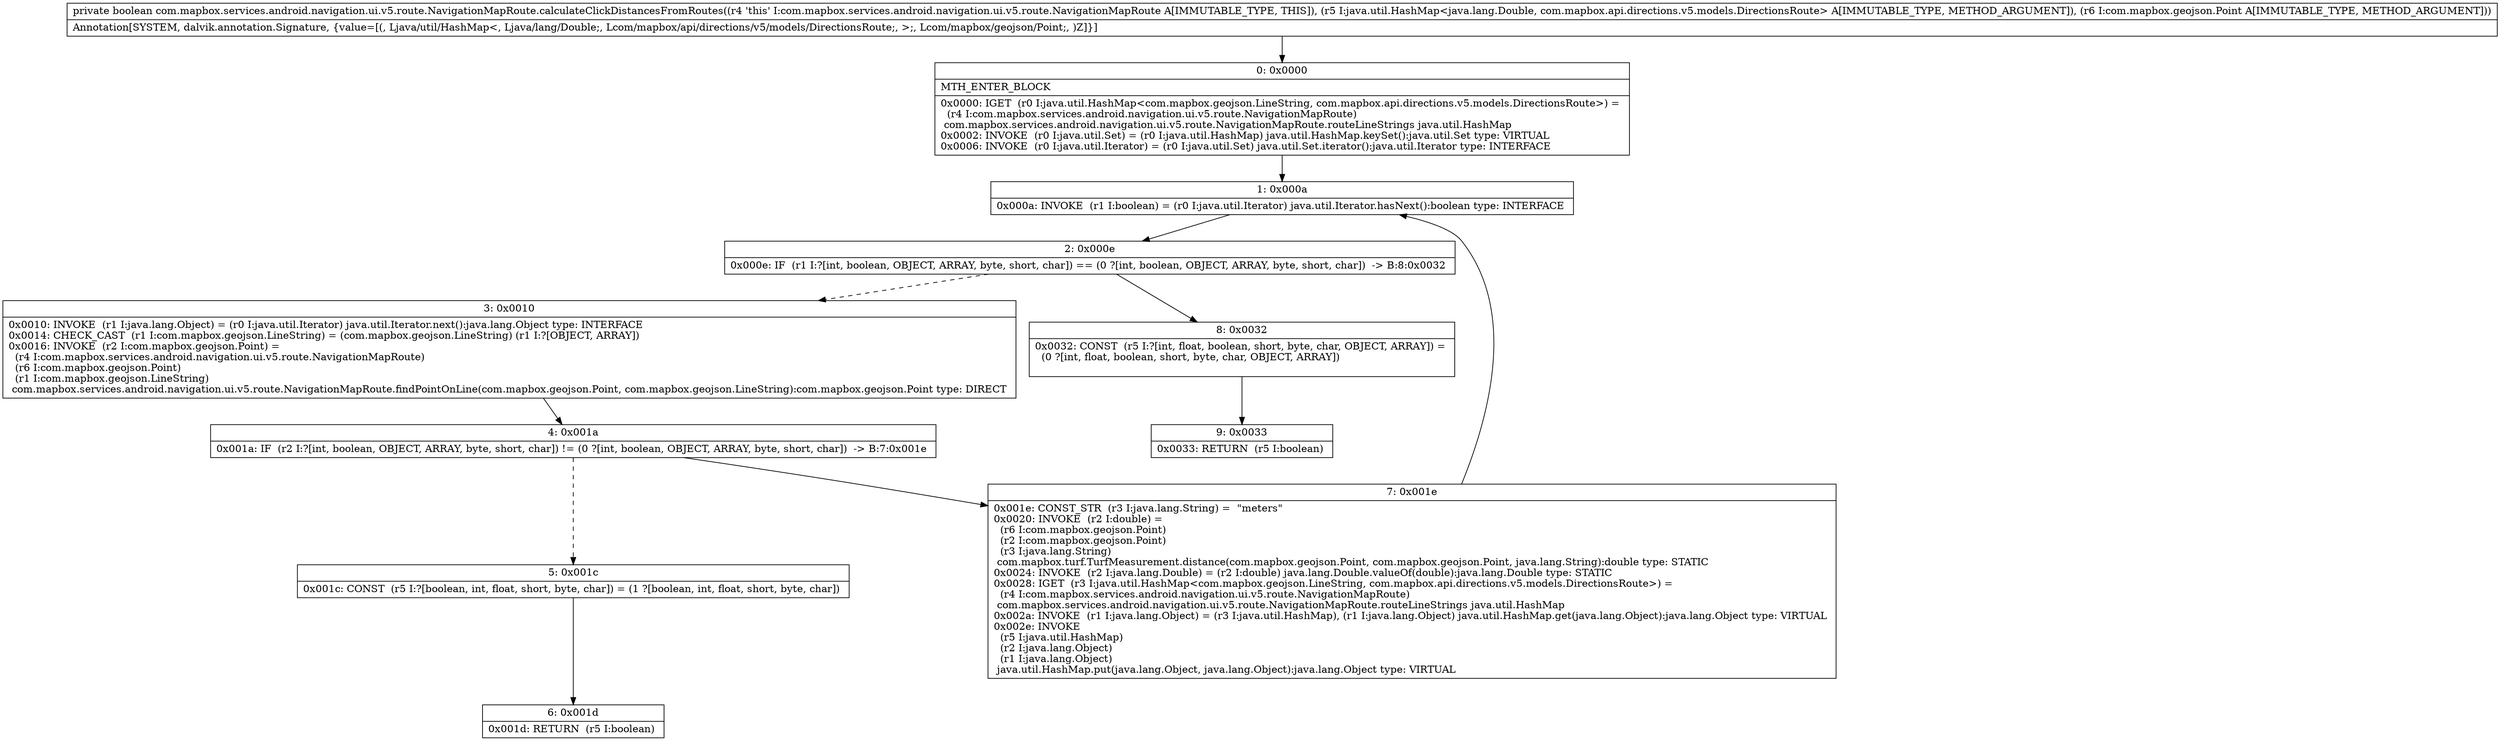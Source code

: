 digraph "CFG forcom.mapbox.services.android.navigation.ui.v5.route.NavigationMapRoute.calculateClickDistancesFromRoutes(Ljava\/util\/HashMap;Lcom\/mapbox\/geojson\/Point;)Z" {
Node_0 [shape=record,label="{0\:\ 0x0000|MTH_ENTER_BLOCK\l|0x0000: IGET  (r0 I:java.util.HashMap\<com.mapbox.geojson.LineString, com.mapbox.api.directions.v5.models.DirectionsRoute\>) = \l  (r4 I:com.mapbox.services.android.navigation.ui.v5.route.NavigationMapRoute)\l com.mapbox.services.android.navigation.ui.v5.route.NavigationMapRoute.routeLineStrings java.util.HashMap \l0x0002: INVOKE  (r0 I:java.util.Set) = (r0 I:java.util.HashMap) java.util.HashMap.keySet():java.util.Set type: VIRTUAL \l0x0006: INVOKE  (r0 I:java.util.Iterator) = (r0 I:java.util.Set) java.util.Set.iterator():java.util.Iterator type: INTERFACE \l}"];
Node_1 [shape=record,label="{1\:\ 0x000a|0x000a: INVOKE  (r1 I:boolean) = (r0 I:java.util.Iterator) java.util.Iterator.hasNext():boolean type: INTERFACE \l}"];
Node_2 [shape=record,label="{2\:\ 0x000e|0x000e: IF  (r1 I:?[int, boolean, OBJECT, ARRAY, byte, short, char]) == (0 ?[int, boolean, OBJECT, ARRAY, byte, short, char])  \-\> B:8:0x0032 \l}"];
Node_3 [shape=record,label="{3\:\ 0x0010|0x0010: INVOKE  (r1 I:java.lang.Object) = (r0 I:java.util.Iterator) java.util.Iterator.next():java.lang.Object type: INTERFACE \l0x0014: CHECK_CAST  (r1 I:com.mapbox.geojson.LineString) = (com.mapbox.geojson.LineString) (r1 I:?[OBJECT, ARRAY]) \l0x0016: INVOKE  (r2 I:com.mapbox.geojson.Point) = \l  (r4 I:com.mapbox.services.android.navigation.ui.v5.route.NavigationMapRoute)\l  (r6 I:com.mapbox.geojson.Point)\l  (r1 I:com.mapbox.geojson.LineString)\l com.mapbox.services.android.navigation.ui.v5.route.NavigationMapRoute.findPointOnLine(com.mapbox.geojson.Point, com.mapbox.geojson.LineString):com.mapbox.geojson.Point type: DIRECT \l}"];
Node_4 [shape=record,label="{4\:\ 0x001a|0x001a: IF  (r2 I:?[int, boolean, OBJECT, ARRAY, byte, short, char]) != (0 ?[int, boolean, OBJECT, ARRAY, byte, short, char])  \-\> B:7:0x001e \l}"];
Node_5 [shape=record,label="{5\:\ 0x001c|0x001c: CONST  (r5 I:?[boolean, int, float, short, byte, char]) = (1 ?[boolean, int, float, short, byte, char]) \l}"];
Node_6 [shape=record,label="{6\:\ 0x001d|0x001d: RETURN  (r5 I:boolean) \l}"];
Node_7 [shape=record,label="{7\:\ 0x001e|0x001e: CONST_STR  (r3 I:java.lang.String) =  \"meters\" \l0x0020: INVOKE  (r2 I:double) = \l  (r6 I:com.mapbox.geojson.Point)\l  (r2 I:com.mapbox.geojson.Point)\l  (r3 I:java.lang.String)\l com.mapbox.turf.TurfMeasurement.distance(com.mapbox.geojson.Point, com.mapbox.geojson.Point, java.lang.String):double type: STATIC \l0x0024: INVOKE  (r2 I:java.lang.Double) = (r2 I:double) java.lang.Double.valueOf(double):java.lang.Double type: STATIC \l0x0028: IGET  (r3 I:java.util.HashMap\<com.mapbox.geojson.LineString, com.mapbox.api.directions.v5.models.DirectionsRoute\>) = \l  (r4 I:com.mapbox.services.android.navigation.ui.v5.route.NavigationMapRoute)\l com.mapbox.services.android.navigation.ui.v5.route.NavigationMapRoute.routeLineStrings java.util.HashMap \l0x002a: INVOKE  (r1 I:java.lang.Object) = (r3 I:java.util.HashMap), (r1 I:java.lang.Object) java.util.HashMap.get(java.lang.Object):java.lang.Object type: VIRTUAL \l0x002e: INVOKE  \l  (r5 I:java.util.HashMap)\l  (r2 I:java.lang.Object)\l  (r1 I:java.lang.Object)\l java.util.HashMap.put(java.lang.Object, java.lang.Object):java.lang.Object type: VIRTUAL \l}"];
Node_8 [shape=record,label="{8\:\ 0x0032|0x0032: CONST  (r5 I:?[int, float, boolean, short, byte, char, OBJECT, ARRAY]) = \l  (0 ?[int, float, boolean, short, byte, char, OBJECT, ARRAY])\l \l}"];
Node_9 [shape=record,label="{9\:\ 0x0033|0x0033: RETURN  (r5 I:boolean) \l}"];
MethodNode[shape=record,label="{private boolean com.mapbox.services.android.navigation.ui.v5.route.NavigationMapRoute.calculateClickDistancesFromRoutes((r4 'this' I:com.mapbox.services.android.navigation.ui.v5.route.NavigationMapRoute A[IMMUTABLE_TYPE, THIS]), (r5 I:java.util.HashMap\<java.lang.Double, com.mapbox.api.directions.v5.models.DirectionsRoute\> A[IMMUTABLE_TYPE, METHOD_ARGUMENT]), (r6 I:com.mapbox.geojson.Point A[IMMUTABLE_TYPE, METHOD_ARGUMENT]))  | Annotation[SYSTEM, dalvik.annotation.Signature, \{value=[(, Ljava\/util\/HashMap\<, Ljava\/lang\/Double;, Lcom\/mapbox\/api\/directions\/v5\/models\/DirectionsRoute;, \>;, Lcom\/mapbox\/geojson\/Point;, )Z]\}]\l}"];
MethodNode -> Node_0;
Node_0 -> Node_1;
Node_1 -> Node_2;
Node_2 -> Node_3[style=dashed];
Node_2 -> Node_8;
Node_3 -> Node_4;
Node_4 -> Node_5[style=dashed];
Node_4 -> Node_7;
Node_5 -> Node_6;
Node_7 -> Node_1;
Node_8 -> Node_9;
}

